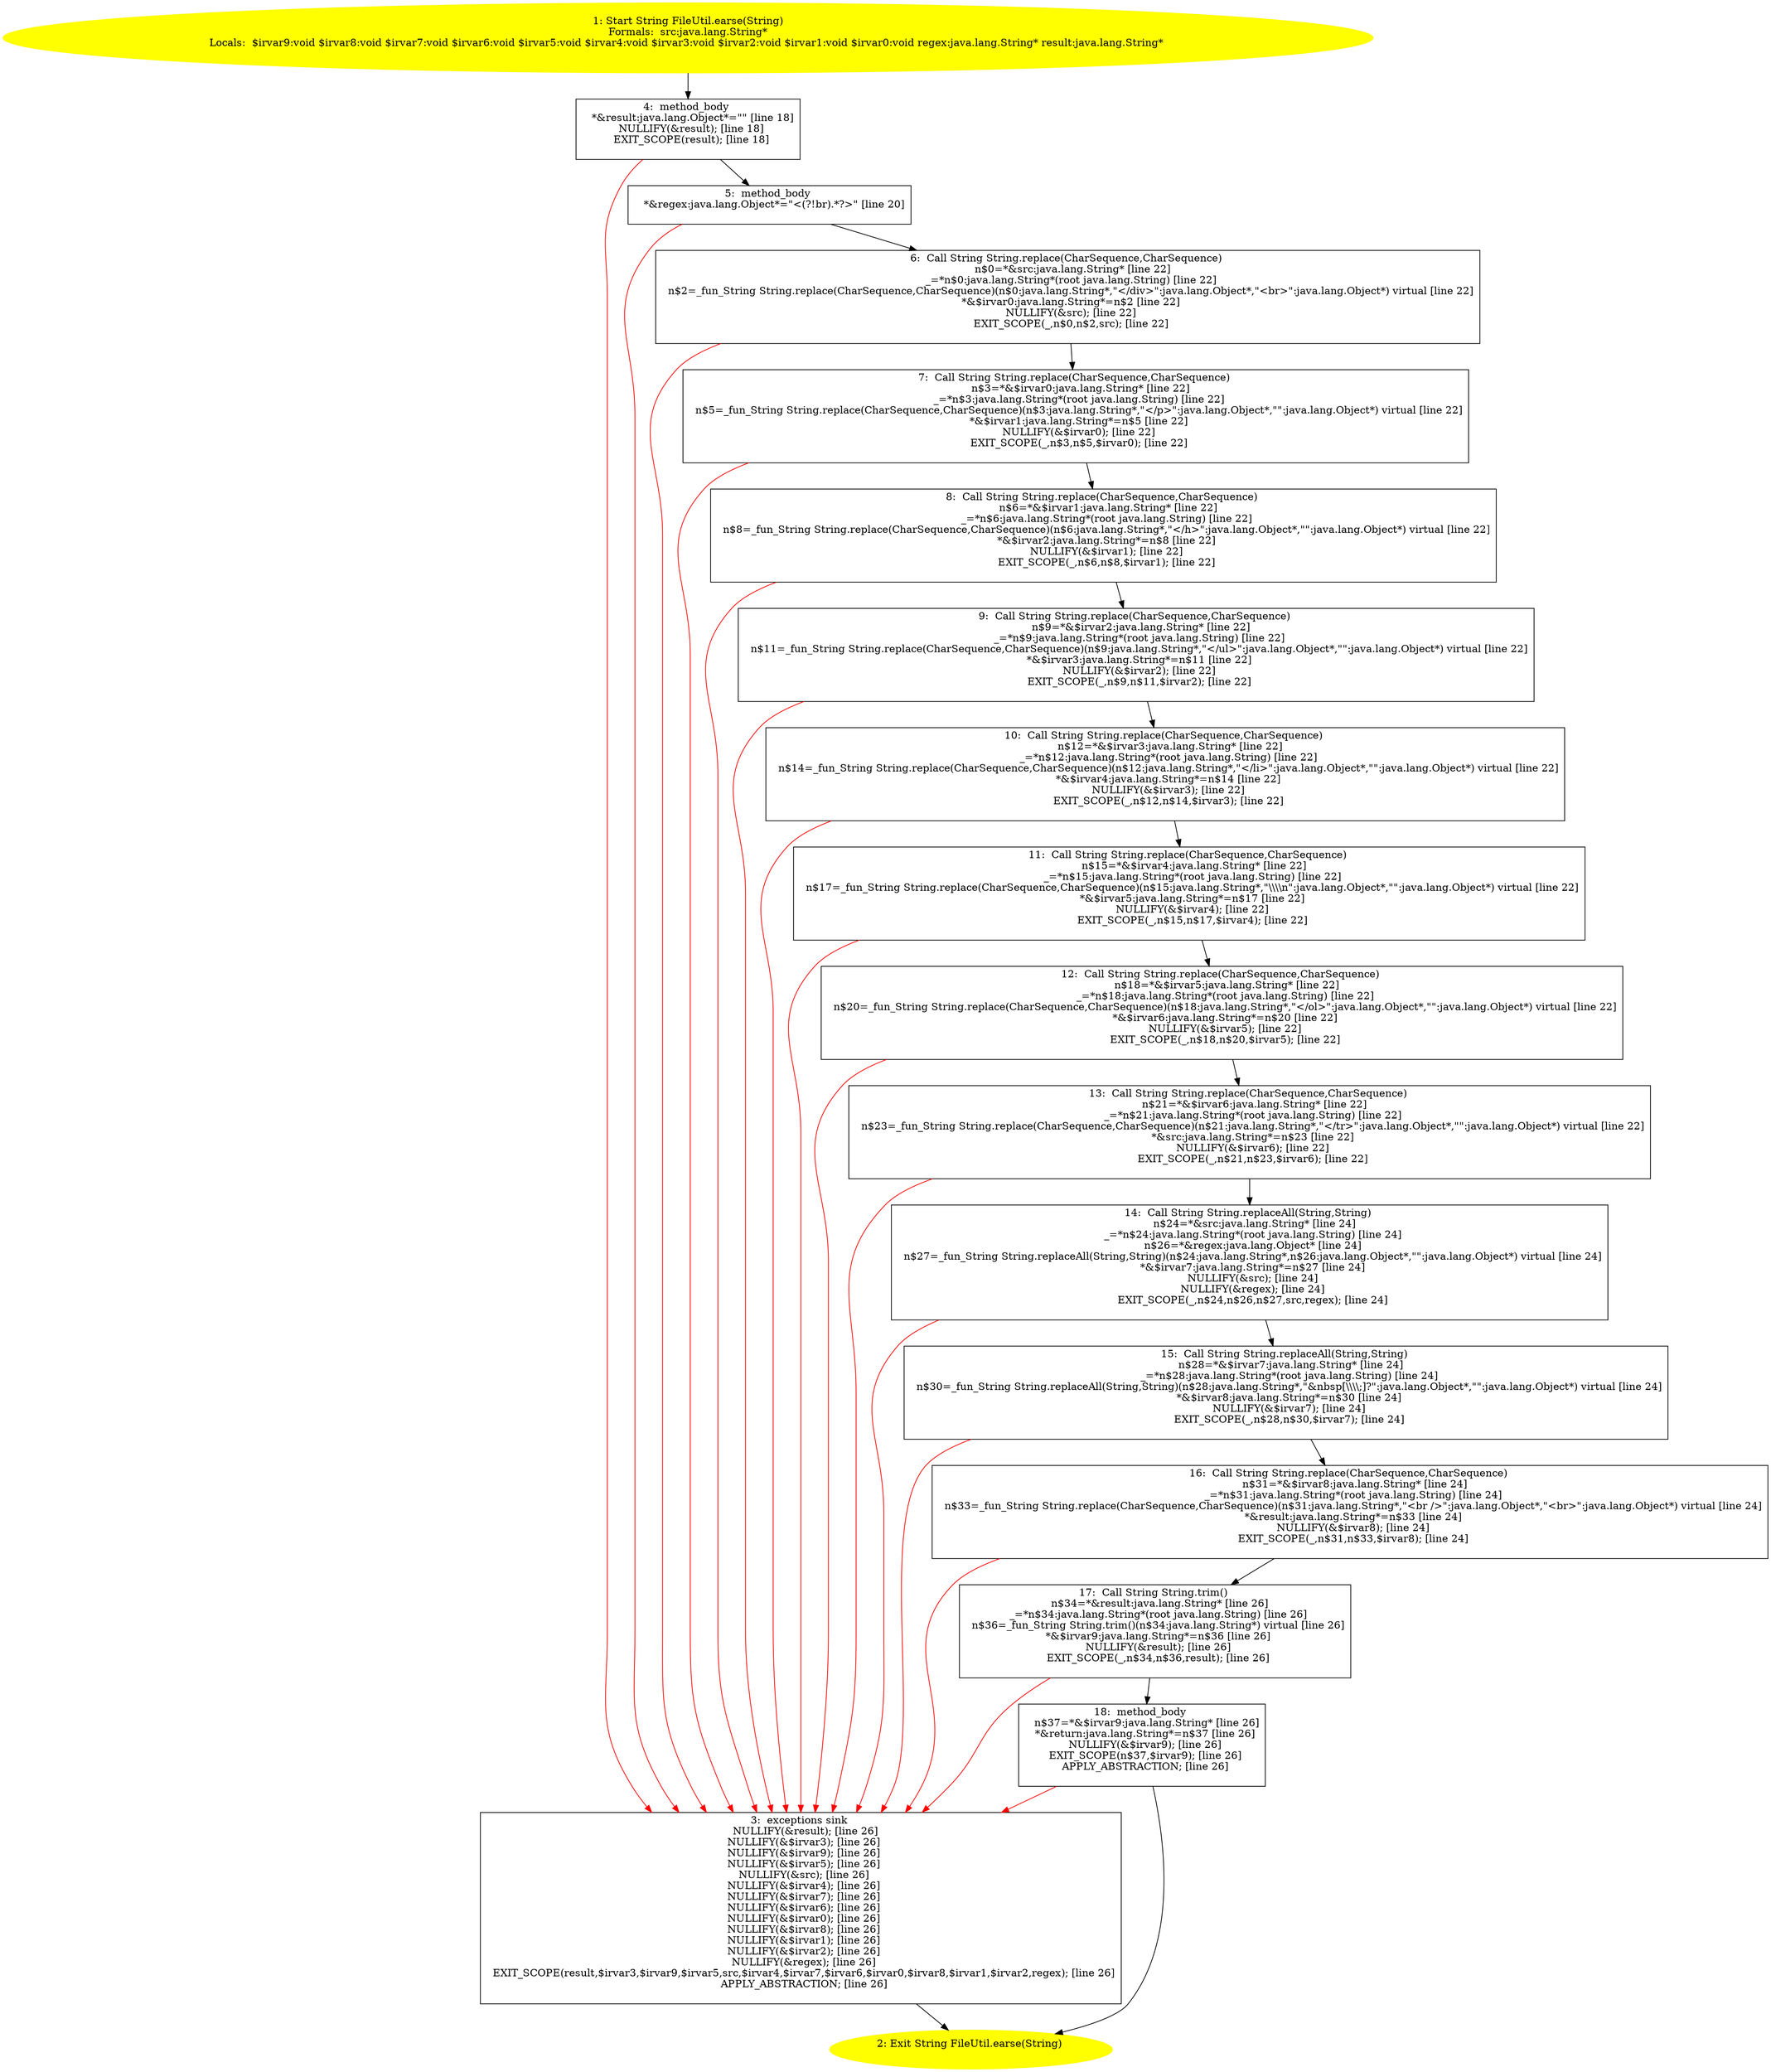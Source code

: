 /* @generated */
digraph cfg {
"com.dulishuo.util.FileUtil.earse(java.lang.String):java.lang.String.4b7bcd546e9cbdb6ab07a3e62052bd3d_1" [label="1: Start String FileUtil.earse(String)\nFormals:  src:java.lang.String*\nLocals:  $irvar9:void $irvar8:void $irvar7:void $irvar6:void $irvar5:void $irvar4:void $irvar3:void $irvar2:void $irvar1:void $irvar0:void regex:java.lang.String* result:java.lang.String* \n  " color=yellow style=filled]
	

	 "com.dulishuo.util.FileUtil.earse(java.lang.String):java.lang.String.4b7bcd546e9cbdb6ab07a3e62052bd3d_1" -> "com.dulishuo.util.FileUtil.earse(java.lang.String):java.lang.String.4b7bcd546e9cbdb6ab07a3e62052bd3d_4" ;
"com.dulishuo.util.FileUtil.earse(java.lang.String):java.lang.String.4b7bcd546e9cbdb6ab07a3e62052bd3d_2" [label="2: Exit String FileUtil.earse(String) \n  " color=yellow style=filled]
	

"com.dulishuo.util.FileUtil.earse(java.lang.String):java.lang.String.4b7bcd546e9cbdb6ab07a3e62052bd3d_3" [label="3:  exceptions sink \n   NULLIFY(&result); [line 26]\n  NULLIFY(&$irvar3); [line 26]\n  NULLIFY(&$irvar9); [line 26]\n  NULLIFY(&$irvar5); [line 26]\n  NULLIFY(&src); [line 26]\n  NULLIFY(&$irvar4); [line 26]\n  NULLIFY(&$irvar7); [line 26]\n  NULLIFY(&$irvar6); [line 26]\n  NULLIFY(&$irvar0); [line 26]\n  NULLIFY(&$irvar8); [line 26]\n  NULLIFY(&$irvar1); [line 26]\n  NULLIFY(&$irvar2); [line 26]\n  NULLIFY(&regex); [line 26]\n  EXIT_SCOPE(result,$irvar3,$irvar9,$irvar5,src,$irvar4,$irvar7,$irvar6,$irvar0,$irvar8,$irvar1,$irvar2,regex); [line 26]\n  APPLY_ABSTRACTION; [line 26]\n " shape="box"]
	

	 "com.dulishuo.util.FileUtil.earse(java.lang.String):java.lang.String.4b7bcd546e9cbdb6ab07a3e62052bd3d_3" -> "com.dulishuo.util.FileUtil.earse(java.lang.String):java.lang.String.4b7bcd546e9cbdb6ab07a3e62052bd3d_2" ;
"com.dulishuo.util.FileUtil.earse(java.lang.String):java.lang.String.4b7bcd546e9cbdb6ab07a3e62052bd3d_4" [label="4:  method_body \n   *&result:java.lang.Object*=\"\" [line 18]\n  NULLIFY(&result); [line 18]\n  EXIT_SCOPE(result); [line 18]\n " shape="box"]
	

	 "com.dulishuo.util.FileUtil.earse(java.lang.String):java.lang.String.4b7bcd546e9cbdb6ab07a3e62052bd3d_4" -> "com.dulishuo.util.FileUtil.earse(java.lang.String):java.lang.String.4b7bcd546e9cbdb6ab07a3e62052bd3d_5" ;
	 "com.dulishuo.util.FileUtil.earse(java.lang.String):java.lang.String.4b7bcd546e9cbdb6ab07a3e62052bd3d_4" -> "com.dulishuo.util.FileUtil.earse(java.lang.String):java.lang.String.4b7bcd546e9cbdb6ab07a3e62052bd3d_3" [color="red" ];
"com.dulishuo.util.FileUtil.earse(java.lang.String):java.lang.String.4b7bcd546e9cbdb6ab07a3e62052bd3d_5" [label="5:  method_body \n   *&regex:java.lang.Object*=\"<(?!br).*?>\" [line 20]\n " shape="box"]
	

	 "com.dulishuo.util.FileUtil.earse(java.lang.String):java.lang.String.4b7bcd546e9cbdb6ab07a3e62052bd3d_5" -> "com.dulishuo.util.FileUtil.earse(java.lang.String):java.lang.String.4b7bcd546e9cbdb6ab07a3e62052bd3d_6" ;
	 "com.dulishuo.util.FileUtil.earse(java.lang.String):java.lang.String.4b7bcd546e9cbdb6ab07a3e62052bd3d_5" -> "com.dulishuo.util.FileUtil.earse(java.lang.String):java.lang.String.4b7bcd546e9cbdb6ab07a3e62052bd3d_3" [color="red" ];
"com.dulishuo.util.FileUtil.earse(java.lang.String):java.lang.String.4b7bcd546e9cbdb6ab07a3e62052bd3d_6" [label="6:  Call String String.replace(CharSequence,CharSequence) \n   n$0=*&src:java.lang.String* [line 22]\n  _=*n$0:java.lang.String*(root java.lang.String) [line 22]\n  n$2=_fun_String String.replace(CharSequence,CharSequence)(n$0:java.lang.String*,\"</div>\":java.lang.Object*,\"<br>\":java.lang.Object*) virtual [line 22]\n  *&$irvar0:java.lang.String*=n$2 [line 22]\n  NULLIFY(&src); [line 22]\n  EXIT_SCOPE(_,n$0,n$2,src); [line 22]\n " shape="box"]
	

	 "com.dulishuo.util.FileUtil.earse(java.lang.String):java.lang.String.4b7bcd546e9cbdb6ab07a3e62052bd3d_6" -> "com.dulishuo.util.FileUtil.earse(java.lang.String):java.lang.String.4b7bcd546e9cbdb6ab07a3e62052bd3d_7" ;
	 "com.dulishuo.util.FileUtil.earse(java.lang.String):java.lang.String.4b7bcd546e9cbdb6ab07a3e62052bd3d_6" -> "com.dulishuo.util.FileUtil.earse(java.lang.String):java.lang.String.4b7bcd546e9cbdb6ab07a3e62052bd3d_3" [color="red" ];
"com.dulishuo.util.FileUtil.earse(java.lang.String):java.lang.String.4b7bcd546e9cbdb6ab07a3e62052bd3d_7" [label="7:  Call String String.replace(CharSequence,CharSequence) \n   n$3=*&$irvar0:java.lang.String* [line 22]\n  _=*n$3:java.lang.String*(root java.lang.String) [line 22]\n  n$5=_fun_String String.replace(CharSequence,CharSequence)(n$3:java.lang.String*,\"</p>\":java.lang.Object*,\"\":java.lang.Object*) virtual [line 22]\n  *&$irvar1:java.lang.String*=n$5 [line 22]\n  NULLIFY(&$irvar0); [line 22]\n  EXIT_SCOPE(_,n$3,n$5,$irvar0); [line 22]\n " shape="box"]
	

	 "com.dulishuo.util.FileUtil.earse(java.lang.String):java.lang.String.4b7bcd546e9cbdb6ab07a3e62052bd3d_7" -> "com.dulishuo.util.FileUtil.earse(java.lang.String):java.lang.String.4b7bcd546e9cbdb6ab07a3e62052bd3d_8" ;
	 "com.dulishuo.util.FileUtil.earse(java.lang.String):java.lang.String.4b7bcd546e9cbdb6ab07a3e62052bd3d_7" -> "com.dulishuo.util.FileUtil.earse(java.lang.String):java.lang.String.4b7bcd546e9cbdb6ab07a3e62052bd3d_3" [color="red" ];
"com.dulishuo.util.FileUtil.earse(java.lang.String):java.lang.String.4b7bcd546e9cbdb6ab07a3e62052bd3d_8" [label="8:  Call String String.replace(CharSequence,CharSequence) \n   n$6=*&$irvar1:java.lang.String* [line 22]\n  _=*n$6:java.lang.String*(root java.lang.String) [line 22]\n  n$8=_fun_String String.replace(CharSequence,CharSequence)(n$6:java.lang.String*,\"</h>\":java.lang.Object*,\"\":java.lang.Object*) virtual [line 22]\n  *&$irvar2:java.lang.String*=n$8 [line 22]\n  NULLIFY(&$irvar1); [line 22]\n  EXIT_SCOPE(_,n$6,n$8,$irvar1); [line 22]\n " shape="box"]
	

	 "com.dulishuo.util.FileUtil.earse(java.lang.String):java.lang.String.4b7bcd546e9cbdb6ab07a3e62052bd3d_8" -> "com.dulishuo.util.FileUtil.earse(java.lang.String):java.lang.String.4b7bcd546e9cbdb6ab07a3e62052bd3d_9" ;
	 "com.dulishuo.util.FileUtil.earse(java.lang.String):java.lang.String.4b7bcd546e9cbdb6ab07a3e62052bd3d_8" -> "com.dulishuo.util.FileUtil.earse(java.lang.String):java.lang.String.4b7bcd546e9cbdb6ab07a3e62052bd3d_3" [color="red" ];
"com.dulishuo.util.FileUtil.earse(java.lang.String):java.lang.String.4b7bcd546e9cbdb6ab07a3e62052bd3d_9" [label="9:  Call String String.replace(CharSequence,CharSequence) \n   n$9=*&$irvar2:java.lang.String* [line 22]\n  _=*n$9:java.lang.String*(root java.lang.String) [line 22]\n  n$11=_fun_String String.replace(CharSequence,CharSequence)(n$9:java.lang.String*,\"</ul>\":java.lang.Object*,\"\":java.lang.Object*) virtual [line 22]\n  *&$irvar3:java.lang.String*=n$11 [line 22]\n  NULLIFY(&$irvar2); [line 22]\n  EXIT_SCOPE(_,n$9,n$11,$irvar2); [line 22]\n " shape="box"]
	

	 "com.dulishuo.util.FileUtil.earse(java.lang.String):java.lang.String.4b7bcd546e9cbdb6ab07a3e62052bd3d_9" -> "com.dulishuo.util.FileUtil.earse(java.lang.String):java.lang.String.4b7bcd546e9cbdb6ab07a3e62052bd3d_10" ;
	 "com.dulishuo.util.FileUtil.earse(java.lang.String):java.lang.String.4b7bcd546e9cbdb6ab07a3e62052bd3d_9" -> "com.dulishuo.util.FileUtil.earse(java.lang.String):java.lang.String.4b7bcd546e9cbdb6ab07a3e62052bd3d_3" [color="red" ];
"com.dulishuo.util.FileUtil.earse(java.lang.String):java.lang.String.4b7bcd546e9cbdb6ab07a3e62052bd3d_10" [label="10:  Call String String.replace(CharSequence,CharSequence) \n   n$12=*&$irvar3:java.lang.String* [line 22]\n  _=*n$12:java.lang.String*(root java.lang.String) [line 22]\n  n$14=_fun_String String.replace(CharSequence,CharSequence)(n$12:java.lang.String*,\"</li>\":java.lang.Object*,\"\":java.lang.Object*) virtual [line 22]\n  *&$irvar4:java.lang.String*=n$14 [line 22]\n  NULLIFY(&$irvar3); [line 22]\n  EXIT_SCOPE(_,n$12,n$14,$irvar3); [line 22]\n " shape="box"]
	

	 "com.dulishuo.util.FileUtil.earse(java.lang.String):java.lang.String.4b7bcd546e9cbdb6ab07a3e62052bd3d_10" -> "com.dulishuo.util.FileUtil.earse(java.lang.String):java.lang.String.4b7bcd546e9cbdb6ab07a3e62052bd3d_11" ;
	 "com.dulishuo.util.FileUtil.earse(java.lang.String):java.lang.String.4b7bcd546e9cbdb6ab07a3e62052bd3d_10" -> "com.dulishuo.util.FileUtil.earse(java.lang.String):java.lang.String.4b7bcd546e9cbdb6ab07a3e62052bd3d_3" [color="red" ];
"com.dulishuo.util.FileUtil.earse(java.lang.String):java.lang.String.4b7bcd546e9cbdb6ab07a3e62052bd3d_11" [label="11:  Call String String.replace(CharSequence,CharSequence) \n   n$15=*&$irvar4:java.lang.String* [line 22]\n  _=*n$15:java.lang.String*(root java.lang.String) [line 22]\n  n$17=_fun_String String.replace(CharSequence,CharSequence)(n$15:java.lang.String*,\"\\\\\\\\n\":java.lang.Object*,\"\":java.lang.Object*) virtual [line 22]\n  *&$irvar5:java.lang.String*=n$17 [line 22]\n  NULLIFY(&$irvar4); [line 22]\n  EXIT_SCOPE(_,n$15,n$17,$irvar4); [line 22]\n " shape="box"]
	

	 "com.dulishuo.util.FileUtil.earse(java.lang.String):java.lang.String.4b7bcd546e9cbdb6ab07a3e62052bd3d_11" -> "com.dulishuo.util.FileUtil.earse(java.lang.String):java.lang.String.4b7bcd546e9cbdb6ab07a3e62052bd3d_12" ;
	 "com.dulishuo.util.FileUtil.earse(java.lang.String):java.lang.String.4b7bcd546e9cbdb6ab07a3e62052bd3d_11" -> "com.dulishuo.util.FileUtil.earse(java.lang.String):java.lang.String.4b7bcd546e9cbdb6ab07a3e62052bd3d_3" [color="red" ];
"com.dulishuo.util.FileUtil.earse(java.lang.String):java.lang.String.4b7bcd546e9cbdb6ab07a3e62052bd3d_12" [label="12:  Call String String.replace(CharSequence,CharSequence) \n   n$18=*&$irvar5:java.lang.String* [line 22]\n  _=*n$18:java.lang.String*(root java.lang.String) [line 22]\n  n$20=_fun_String String.replace(CharSequence,CharSequence)(n$18:java.lang.String*,\"</ol>\":java.lang.Object*,\"\":java.lang.Object*) virtual [line 22]\n  *&$irvar6:java.lang.String*=n$20 [line 22]\n  NULLIFY(&$irvar5); [line 22]\n  EXIT_SCOPE(_,n$18,n$20,$irvar5); [line 22]\n " shape="box"]
	

	 "com.dulishuo.util.FileUtil.earse(java.lang.String):java.lang.String.4b7bcd546e9cbdb6ab07a3e62052bd3d_12" -> "com.dulishuo.util.FileUtil.earse(java.lang.String):java.lang.String.4b7bcd546e9cbdb6ab07a3e62052bd3d_13" ;
	 "com.dulishuo.util.FileUtil.earse(java.lang.String):java.lang.String.4b7bcd546e9cbdb6ab07a3e62052bd3d_12" -> "com.dulishuo.util.FileUtil.earse(java.lang.String):java.lang.String.4b7bcd546e9cbdb6ab07a3e62052bd3d_3" [color="red" ];
"com.dulishuo.util.FileUtil.earse(java.lang.String):java.lang.String.4b7bcd546e9cbdb6ab07a3e62052bd3d_13" [label="13:  Call String String.replace(CharSequence,CharSequence) \n   n$21=*&$irvar6:java.lang.String* [line 22]\n  _=*n$21:java.lang.String*(root java.lang.String) [line 22]\n  n$23=_fun_String String.replace(CharSequence,CharSequence)(n$21:java.lang.String*,\"</tr>\":java.lang.Object*,\"\":java.lang.Object*) virtual [line 22]\n  *&src:java.lang.String*=n$23 [line 22]\n  NULLIFY(&$irvar6); [line 22]\n  EXIT_SCOPE(_,n$21,n$23,$irvar6); [line 22]\n " shape="box"]
	

	 "com.dulishuo.util.FileUtil.earse(java.lang.String):java.lang.String.4b7bcd546e9cbdb6ab07a3e62052bd3d_13" -> "com.dulishuo.util.FileUtil.earse(java.lang.String):java.lang.String.4b7bcd546e9cbdb6ab07a3e62052bd3d_14" ;
	 "com.dulishuo.util.FileUtil.earse(java.lang.String):java.lang.String.4b7bcd546e9cbdb6ab07a3e62052bd3d_13" -> "com.dulishuo.util.FileUtil.earse(java.lang.String):java.lang.String.4b7bcd546e9cbdb6ab07a3e62052bd3d_3" [color="red" ];
"com.dulishuo.util.FileUtil.earse(java.lang.String):java.lang.String.4b7bcd546e9cbdb6ab07a3e62052bd3d_14" [label="14:  Call String String.replaceAll(String,String) \n   n$24=*&src:java.lang.String* [line 24]\n  _=*n$24:java.lang.String*(root java.lang.String) [line 24]\n  n$26=*&regex:java.lang.Object* [line 24]\n  n$27=_fun_String String.replaceAll(String,String)(n$24:java.lang.String*,n$26:java.lang.Object*,\"\":java.lang.Object*) virtual [line 24]\n  *&$irvar7:java.lang.String*=n$27 [line 24]\n  NULLIFY(&src); [line 24]\n  NULLIFY(&regex); [line 24]\n  EXIT_SCOPE(_,n$24,n$26,n$27,src,regex); [line 24]\n " shape="box"]
	

	 "com.dulishuo.util.FileUtil.earse(java.lang.String):java.lang.String.4b7bcd546e9cbdb6ab07a3e62052bd3d_14" -> "com.dulishuo.util.FileUtil.earse(java.lang.String):java.lang.String.4b7bcd546e9cbdb6ab07a3e62052bd3d_15" ;
	 "com.dulishuo.util.FileUtil.earse(java.lang.String):java.lang.String.4b7bcd546e9cbdb6ab07a3e62052bd3d_14" -> "com.dulishuo.util.FileUtil.earse(java.lang.String):java.lang.String.4b7bcd546e9cbdb6ab07a3e62052bd3d_3" [color="red" ];
"com.dulishuo.util.FileUtil.earse(java.lang.String):java.lang.String.4b7bcd546e9cbdb6ab07a3e62052bd3d_15" [label="15:  Call String String.replaceAll(String,String) \n   n$28=*&$irvar7:java.lang.String* [line 24]\n  _=*n$28:java.lang.String*(root java.lang.String) [line 24]\n  n$30=_fun_String String.replaceAll(String,String)(n$28:java.lang.String*,\"&nbsp[\\\\\\\\;]?\":java.lang.Object*,\"\":java.lang.Object*) virtual [line 24]\n  *&$irvar8:java.lang.String*=n$30 [line 24]\n  NULLIFY(&$irvar7); [line 24]\n  EXIT_SCOPE(_,n$28,n$30,$irvar7); [line 24]\n " shape="box"]
	

	 "com.dulishuo.util.FileUtil.earse(java.lang.String):java.lang.String.4b7bcd546e9cbdb6ab07a3e62052bd3d_15" -> "com.dulishuo.util.FileUtil.earse(java.lang.String):java.lang.String.4b7bcd546e9cbdb6ab07a3e62052bd3d_16" ;
	 "com.dulishuo.util.FileUtil.earse(java.lang.String):java.lang.String.4b7bcd546e9cbdb6ab07a3e62052bd3d_15" -> "com.dulishuo.util.FileUtil.earse(java.lang.String):java.lang.String.4b7bcd546e9cbdb6ab07a3e62052bd3d_3" [color="red" ];
"com.dulishuo.util.FileUtil.earse(java.lang.String):java.lang.String.4b7bcd546e9cbdb6ab07a3e62052bd3d_16" [label="16:  Call String String.replace(CharSequence,CharSequence) \n   n$31=*&$irvar8:java.lang.String* [line 24]\n  _=*n$31:java.lang.String*(root java.lang.String) [line 24]\n  n$33=_fun_String String.replace(CharSequence,CharSequence)(n$31:java.lang.String*,\"<br />\":java.lang.Object*,\"<br>\":java.lang.Object*) virtual [line 24]\n  *&result:java.lang.String*=n$33 [line 24]\n  NULLIFY(&$irvar8); [line 24]\n  EXIT_SCOPE(_,n$31,n$33,$irvar8); [line 24]\n " shape="box"]
	

	 "com.dulishuo.util.FileUtil.earse(java.lang.String):java.lang.String.4b7bcd546e9cbdb6ab07a3e62052bd3d_16" -> "com.dulishuo.util.FileUtil.earse(java.lang.String):java.lang.String.4b7bcd546e9cbdb6ab07a3e62052bd3d_17" ;
	 "com.dulishuo.util.FileUtil.earse(java.lang.String):java.lang.String.4b7bcd546e9cbdb6ab07a3e62052bd3d_16" -> "com.dulishuo.util.FileUtil.earse(java.lang.String):java.lang.String.4b7bcd546e9cbdb6ab07a3e62052bd3d_3" [color="red" ];
"com.dulishuo.util.FileUtil.earse(java.lang.String):java.lang.String.4b7bcd546e9cbdb6ab07a3e62052bd3d_17" [label="17:  Call String String.trim() \n   n$34=*&result:java.lang.String* [line 26]\n  _=*n$34:java.lang.String*(root java.lang.String) [line 26]\n  n$36=_fun_String String.trim()(n$34:java.lang.String*) virtual [line 26]\n  *&$irvar9:java.lang.String*=n$36 [line 26]\n  NULLIFY(&result); [line 26]\n  EXIT_SCOPE(_,n$34,n$36,result); [line 26]\n " shape="box"]
	

	 "com.dulishuo.util.FileUtil.earse(java.lang.String):java.lang.String.4b7bcd546e9cbdb6ab07a3e62052bd3d_17" -> "com.dulishuo.util.FileUtil.earse(java.lang.String):java.lang.String.4b7bcd546e9cbdb6ab07a3e62052bd3d_18" ;
	 "com.dulishuo.util.FileUtil.earse(java.lang.String):java.lang.String.4b7bcd546e9cbdb6ab07a3e62052bd3d_17" -> "com.dulishuo.util.FileUtil.earse(java.lang.String):java.lang.String.4b7bcd546e9cbdb6ab07a3e62052bd3d_3" [color="red" ];
"com.dulishuo.util.FileUtil.earse(java.lang.String):java.lang.String.4b7bcd546e9cbdb6ab07a3e62052bd3d_18" [label="18:  method_body \n   n$37=*&$irvar9:java.lang.String* [line 26]\n  *&return:java.lang.String*=n$37 [line 26]\n  NULLIFY(&$irvar9); [line 26]\n  EXIT_SCOPE(n$37,$irvar9); [line 26]\n  APPLY_ABSTRACTION; [line 26]\n " shape="box"]
	

	 "com.dulishuo.util.FileUtil.earse(java.lang.String):java.lang.String.4b7bcd546e9cbdb6ab07a3e62052bd3d_18" -> "com.dulishuo.util.FileUtil.earse(java.lang.String):java.lang.String.4b7bcd546e9cbdb6ab07a3e62052bd3d_2" ;
	 "com.dulishuo.util.FileUtil.earse(java.lang.String):java.lang.String.4b7bcd546e9cbdb6ab07a3e62052bd3d_18" -> "com.dulishuo.util.FileUtil.earse(java.lang.String):java.lang.String.4b7bcd546e9cbdb6ab07a3e62052bd3d_3" [color="red" ];
}
